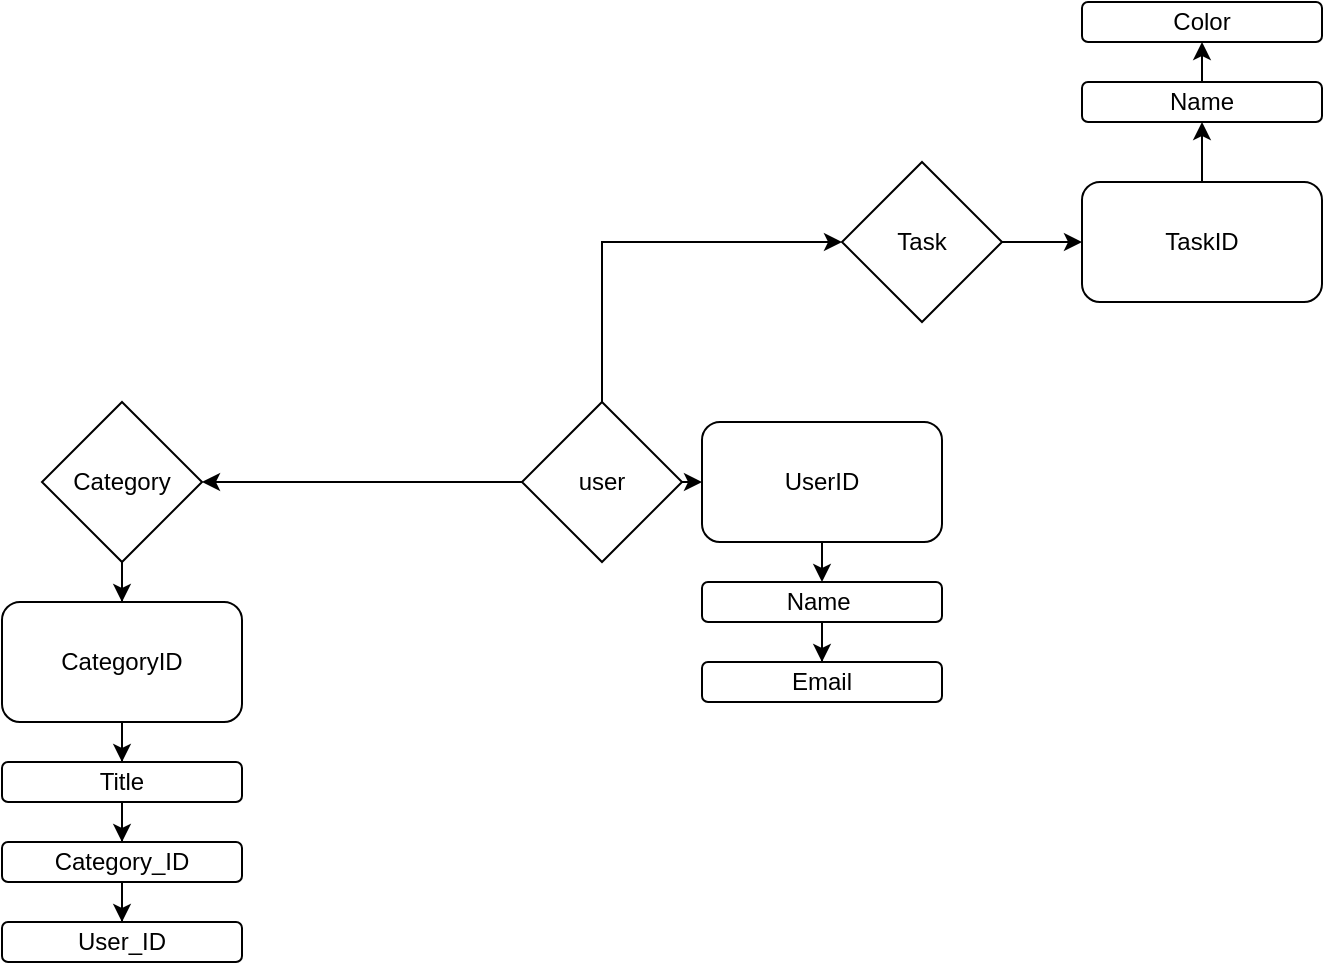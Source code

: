 <mxfile version="28.2.5">
  <diagram name="Страница — 1" id="zf582FLiqBePAk8AuQap">
    <mxGraphModel dx="1021" dy="588" grid="1" gridSize="10" guides="1" tooltips="1" connect="1" arrows="1" fold="1" page="1" pageScale="1" pageWidth="827" pageHeight="1169" math="0" shadow="0">
      <root>
        <mxCell id="0" />
        <mxCell id="1" parent="0" />
        <mxCell id="ZgN8fU5c8eqkxc-raTeu-7" style="edgeStyle=orthogonalEdgeStyle;rounded=0;orthogonalLoop=1;jettySize=auto;html=1;exitX=1;exitY=0.5;exitDx=0;exitDy=0;entryX=0;entryY=0.5;entryDx=0;entryDy=0;" edge="1" parent="1" source="ZgN8fU5c8eqkxc-raTeu-1" target="ZgN8fU5c8eqkxc-raTeu-5">
          <mxGeometry relative="1" as="geometry" />
        </mxCell>
        <mxCell id="ZgN8fU5c8eqkxc-raTeu-8" style="edgeStyle=orthogonalEdgeStyle;rounded=0;orthogonalLoop=1;jettySize=auto;html=1;exitX=0;exitY=0.5;exitDx=0;exitDy=0;entryX=1;entryY=0.5;entryDx=0;entryDy=0;" edge="1" parent="1" source="ZgN8fU5c8eqkxc-raTeu-1" target="ZgN8fU5c8eqkxc-raTeu-3">
          <mxGeometry relative="1" as="geometry" />
        </mxCell>
        <mxCell id="ZgN8fU5c8eqkxc-raTeu-9" style="edgeStyle=orthogonalEdgeStyle;rounded=0;orthogonalLoop=1;jettySize=auto;html=1;exitX=0.5;exitY=0;exitDx=0;exitDy=0;entryX=0;entryY=0.5;entryDx=0;entryDy=0;" edge="1" parent="1" source="ZgN8fU5c8eqkxc-raTeu-1" target="ZgN8fU5c8eqkxc-raTeu-2">
          <mxGeometry relative="1" as="geometry" />
        </mxCell>
        <mxCell id="ZgN8fU5c8eqkxc-raTeu-1" value="user" style="rhombus;whiteSpace=wrap;html=1;" vertex="1" parent="1">
          <mxGeometry x="360" y="600" width="80" height="80" as="geometry" />
        </mxCell>
        <mxCell id="ZgN8fU5c8eqkxc-raTeu-10" style="edgeStyle=orthogonalEdgeStyle;rounded=0;orthogonalLoop=1;jettySize=auto;html=1;exitX=1;exitY=0.5;exitDx=0;exitDy=0;entryX=0;entryY=0.5;entryDx=0;entryDy=0;" edge="1" parent="1" source="ZgN8fU5c8eqkxc-raTeu-2" target="ZgN8fU5c8eqkxc-raTeu-6">
          <mxGeometry relative="1" as="geometry" />
        </mxCell>
        <mxCell id="ZgN8fU5c8eqkxc-raTeu-2" value="Task" style="rhombus;whiteSpace=wrap;html=1;" vertex="1" parent="1">
          <mxGeometry x="520" y="480" width="80" height="80" as="geometry" />
        </mxCell>
        <mxCell id="ZgN8fU5c8eqkxc-raTeu-12" style="edgeStyle=orthogonalEdgeStyle;rounded=0;orthogonalLoop=1;jettySize=auto;html=1;exitX=0.5;exitY=1;exitDx=0;exitDy=0;" edge="1" parent="1" source="ZgN8fU5c8eqkxc-raTeu-3" target="ZgN8fU5c8eqkxc-raTeu-4">
          <mxGeometry relative="1" as="geometry" />
        </mxCell>
        <mxCell id="ZgN8fU5c8eqkxc-raTeu-3" value="Category" style="rhombus;whiteSpace=wrap;html=1;" vertex="1" parent="1">
          <mxGeometry x="120" y="600" width="80" height="80" as="geometry" />
        </mxCell>
        <mxCell id="ZgN8fU5c8eqkxc-raTeu-30" style="edgeStyle=orthogonalEdgeStyle;rounded=0;orthogonalLoop=1;jettySize=auto;html=1;exitX=0.5;exitY=1;exitDx=0;exitDy=0;" edge="1" parent="1" source="ZgN8fU5c8eqkxc-raTeu-4" target="ZgN8fU5c8eqkxc-raTeu-28">
          <mxGeometry relative="1" as="geometry" />
        </mxCell>
        <mxCell id="ZgN8fU5c8eqkxc-raTeu-4" value="CategoryID" style="rounded=1;whiteSpace=wrap;html=1;" vertex="1" parent="1">
          <mxGeometry x="100" y="700" width="120" height="60" as="geometry" />
        </mxCell>
        <mxCell id="ZgN8fU5c8eqkxc-raTeu-21" style="edgeStyle=orthogonalEdgeStyle;rounded=0;orthogonalLoop=1;jettySize=auto;html=1;exitX=0.5;exitY=1;exitDx=0;exitDy=0;entryX=0.5;entryY=0;entryDx=0;entryDy=0;" edge="1" parent="1" source="ZgN8fU5c8eqkxc-raTeu-5" target="ZgN8fU5c8eqkxc-raTeu-18">
          <mxGeometry relative="1" as="geometry" />
        </mxCell>
        <mxCell id="ZgN8fU5c8eqkxc-raTeu-5" value="UserID" style="rounded=1;whiteSpace=wrap;html=1;" vertex="1" parent="1">
          <mxGeometry x="450" y="610" width="120" height="60" as="geometry" />
        </mxCell>
        <mxCell id="ZgN8fU5c8eqkxc-raTeu-15" value="" style="edgeStyle=orthogonalEdgeStyle;rounded=0;orthogonalLoop=1;jettySize=auto;html=1;" edge="1" parent="1" source="ZgN8fU5c8eqkxc-raTeu-6" target="ZgN8fU5c8eqkxc-raTeu-14">
          <mxGeometry relative="1" as="geometry" />
        </mxCell>
        <mxCell id="ZgN8fU5c8eqkxc-raTeu-6" value="TaskID" style="rounded=1;whiteSpace=wrap;html=1;" vertex="1" parent="1">
          <mxGeometry x="640" y="490" width="120" height="60" as="geometry" />
        </mxCell>
        <mxCell id="ZgN8fU5c8eqkxc-raTeu-13" value="Color" style="rounded=1;whiteSpace=wrap;html=1;" vertex="1" parent="1">
          <mxGeometry x="640" y="400" width="120" height="20" as="geometry" />
        </mxCell>
        <mxCell id="ZgN8fU5c8eqkxc-raTeu-16" style="edgeStyle=orthogonalEdgeStyle;rounded=0;orthogonalLoop=1;jettySize=auto;html=1;exitX=0.5;exitY=0;exitDx=0;exitDy=0;entryX=0.5;entryY=1;entryDx=0;entryDy=0;" edge="1" parent="1" source="ZgN8fU5c8eqkxc-raTeu-14" target="ZgN8fU5c8eqkxc-raTeu-13">
          <mxGeometry relative="1" as="geometry" />
        </mxCell>
        <mxCell id="ZgN8fU5c8eqkxc-raTeu-14" value="Name" style="rounded=1;whiteSpace=wrap;html=1;" vertex="1" parent="1">
          <mxGeometry x="640" y="440" width="120" height="20" as="geometry" />
        </mxCell>
        <mxCell id="ZgN8fU5c8eqkxc-raTeu-17" value="Email" style="rounded=1;whiteSpace=wrap;html=1;" vertex="1" parent="1">
          <mxGeometry x="450" y="730" width="120" height="20" as="geometry" />
        </mxCell>
        <mxCell id="ZgN8fU5c8eqkxc-raTeu-22" style="edgeStyle=orthogonalEdgeStyle;rounded=0;orthogonalLoop=1;jettySize=auto;html=1;exitX=0.5;exitY=1;exitDx=0;exitDy=0;" edge="1" parent="1" source="ZgN8fU5c8eqkxc-raTeu-18" target="ZgN8fU5c8eqkxc-raTeu-17">
          <mxGeometry relative="1" as="geometry" />
        </mxCell>
        <mxCell id="ZgN8fU5c8eqkxc-raTeu-18" value="Name&amp;nbsp;" style="rounded=1;whiteSpace=wrap;html=1;" vertex="1" parent="1">
          <mxGeometry x="450" y="690" width="120" height="20" as="geometry" />
        </mxCell>
        <mxCell id="ZgN8fU5c8eqkxc-raTeu-19" style="edgeStyle=orthogonalEdgeStyle;rounded=0;orthogonalLoop=1;jettySize=auto;html=1;exitX=0.5;exitY=1;exitDx=0;exitDy=0;" edge="1" parent="1" source="ZgN8fU5c8eqkxc-raTeu-17" target="ZgN8fU5c8eqkxc-raTeu-17">
          <mxGeometry relative="1" as="geometry" />
        </mxCell>
        <mxCell id="ZgN8fU5c8eqkxc-raTeu-26" value="User_ID" style="rounded=1;whiteSpace=wrap;html=1;" vertex="1" parent="1">
          <mxGeometry x="100" y="860" width="120" height="20" as="geometry" />
        </mxCell>
        <mxCell id="ZgN8fU5c8eqkxc-raTeu-32" style="edgeStyle=orthogonalEdgeStyle;rounded=0;orthogonalLoop=1;jettySize=auto;html=1;exitX=0.5;exitY=1;exitDx=0;exitDy=0;" edge="1" parent="1" source="ZgN8fU5c8eqkxc-raTeu-27" target="ZgN8fU5c8eqkxc-raTeu-26">
          <mxGeometry relative="1" as="geometry" />
        </mxCell>
        <mxCell id="ZgN8fU5c8eqkxc-raTeu-27" value="Category_ID" style="rounded=1;whiteSpace=wrap;html=1;" vertex="1" parent="1">
          <mxGeometry x="100" y="820" width="120" height="20" as="geometry" />
        </mxCell>
        <mxCell id="ZgN8fU5c8eqkxc-raTeu-31" style="edgeStyle=orthogonalEdgeStyle;rounded=0;orthogonalLoop=1;jettySize=auto;html=1;exitX=0.5;exitY=1;exitDx=0;exitDy=0;" edge="1" parent="1" source="ZgN8fU5c8eqkxc-raTeu-28" target="ZgN8fU5c8eqkxc-raTeu-27">
          <mxGeometry relative="1" as="geometry" />
        </mxCell>
        <mxCell id="ZgN8fU5c8eqkxc-raTeu-28" value="Title" style="rounded=1;whiteSpace=wrap;html=1;" vertex="1" parent="1">
          <mxGeometry x="100" y="780" width="120" height="20" as="geometry" />
        </mxCell>
      </root>
    </mxGraphModel>
  </diagram>
</mxfile>
